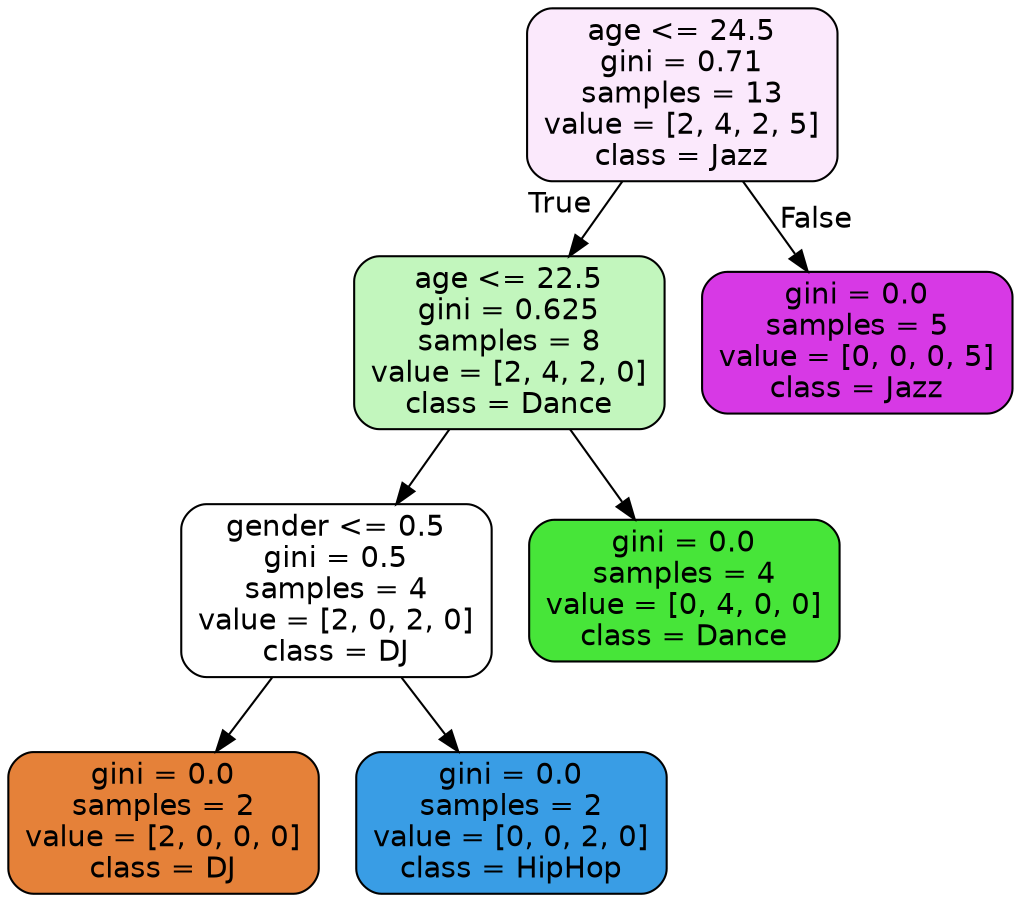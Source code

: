 digraph Tree {
node [shape=box, style="filled, rounded", color="black", fontname="helvetica"] ;
edge [fontname="helvetica"] ;
0 [label="age <= 24.5\ngini = 0.71\nsamples = 13\nvalue = [2, 4, 2, 5]\nclass = Jazz", fillcolor="#fbe9fc"] ;
1 [label="age <= 22.5\ngini = 0.625\nsamples = 8\nvalue = [2, 4, 2, 0]\nclass = Dance", fillcolor="#c2f6bd"] ;
0 -> 1 [labeldistance=2.5, labelangle=45, headlabel="True"] ;
2 [label="gender <= 0.5\ngini = 0.5\nsamples = 4\nvalue = [2, 0, 2, 0]\nclass = DJ", fillcolor="#ffffff"] ;
1 -> 2 ;
3 [label="gini = 0.0\nsamples = 2\nvalue = [2, 0, 0, 0]\nclass = DJ", fillcolor="#e58139"] ;
2 -> 3 ;
4 [label="gini = 0.0\nsamples = 2\nvalue = [0, 0, 2, 0]\nclass = HipHop", fillcolor="#399de5"] ;
2 -> 4 ;
5 [label="gini = 0.0\nsamples = 4\nvalue = [0, 4, 0, 0]\nclass = Dance", fillcolor="#47e539"] ;
1 -> 5 ;
6 [label="gini = 0.0\nsamples = 5\nvalue = [0, 0, 0, 5]\nclass = Jazz", fillcolor="#d739e5"] ;
0 -> 6 [labeldistance=2.5, labelangle=-45, headlabel="False"] ;
}